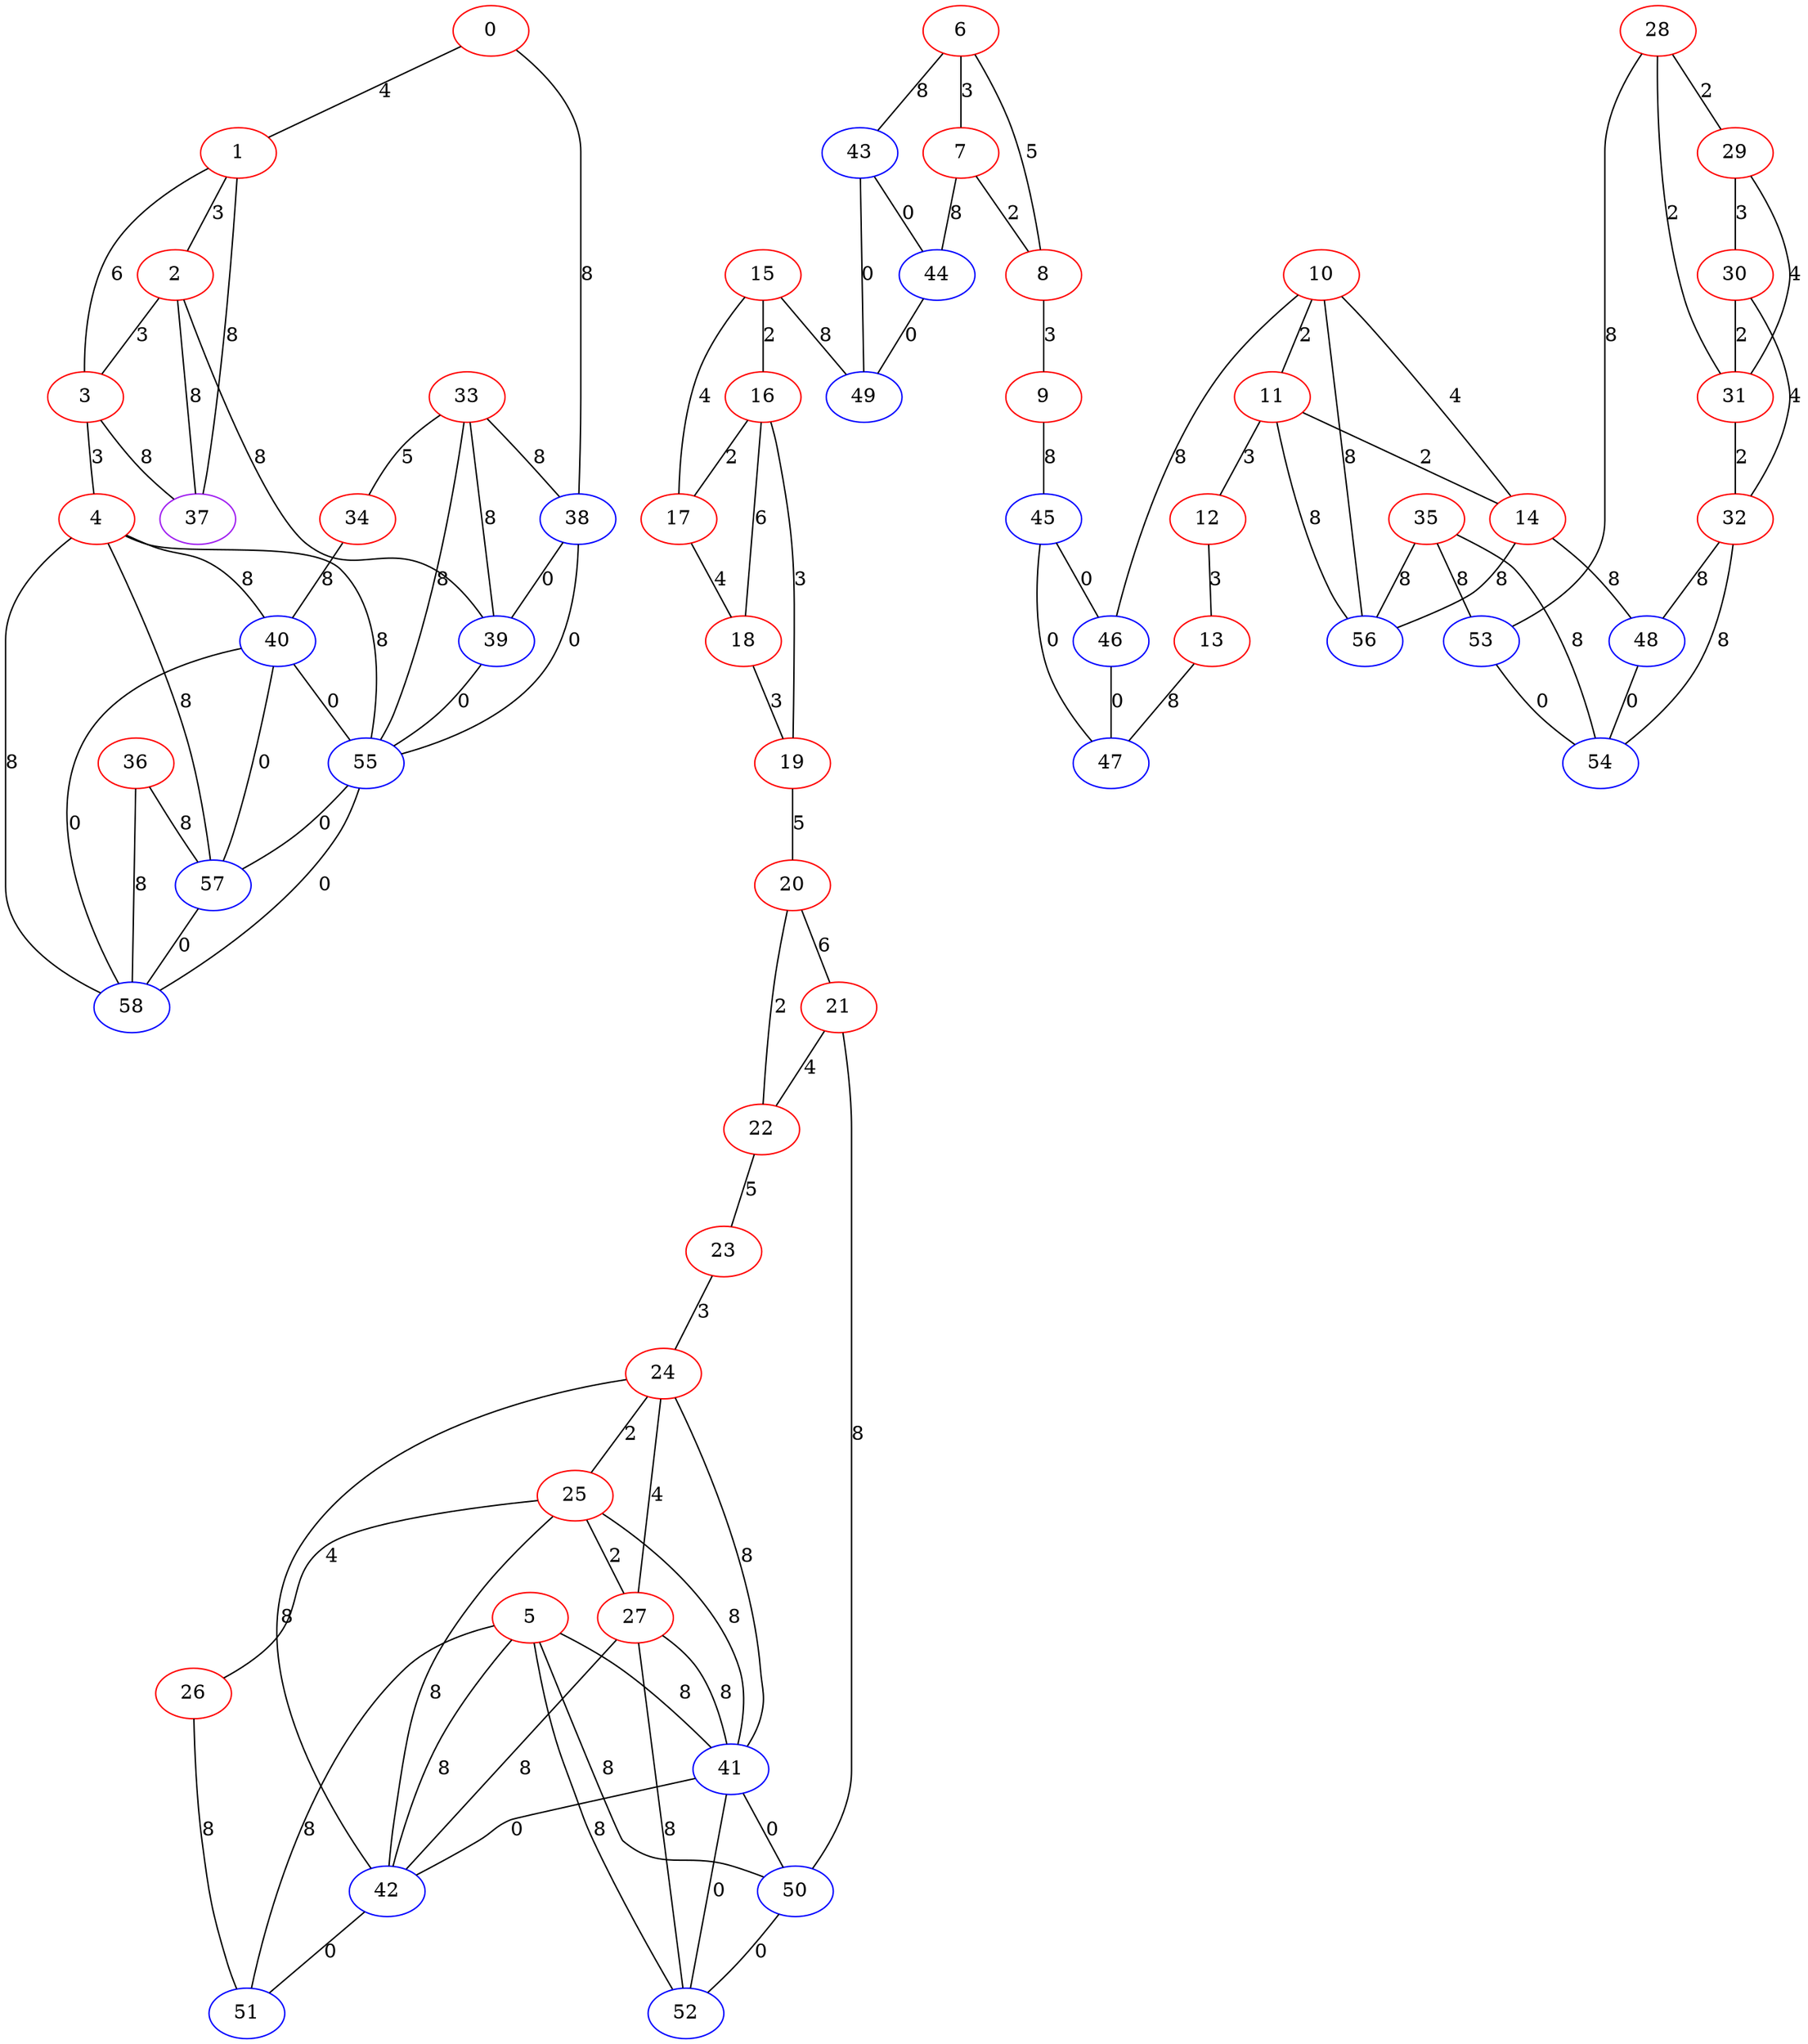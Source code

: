 graph "" {
0 [color=red, weight=1];
1 [color=red, weight=1];
2 [color=red, weight=1];
3 [color=red, weight=1];
4 [color=red, weight=1];
5 [color=red, weight=1];
6 [color=red, weight=1];
7 [color=red, weight=1];
8 [color=red, weight=1];
9 [color=red, weight=1];
10 [color=red, weight=1];
11 [color=red, weight=1];
12 [color=red, weight=1];
13 [color=red, weight=1];
14 [color=red, weight=1];
15 [color=red, weight=1];
16 [color=red, weight=1];
17 [color=red, weight=1];
18 [color=red, weight=1];
19 [color=red, weight=1];
20 [color=red, weight=1];
21 [color=red, weight=1];
22 [color=red, weight=1];
23 [color=red, weight=1];
24 [color=red, weight=1];
25 [color=red, weight=1];
26 [color=red, weight=1];
27 [color=red, weight=1];
28 [color=red, weight=1];
29 [color=red, weight=1];
30 [color=red, weight=1];
31 [color=red, weight=1];
32 [color=red, weight=1];
33 [color=red, weight=1];
34 [color=red, weight=1];
35 [color=red, weight=1];
36 [color=red, weight=1];
37 [color=purple, weight=4];
38 [color=blue, weight=3];
39 [color=blue, weight=3];
40 [color=blue, weight=3];
41 [color=blue, weight=3];
42 [color=blue, weight=3];
43 [color=blue, weight=3];
44 [color=blue, weight=3];
45 [color=blue, weight=3];
46 [color=blue, weight=3];
47 [color=blue, weight=3];
48 [color=blue, weight=3];
49 [color=blue, weight=3];
50 [color=blue, weight=3];
51 [color=blue, weight=3];
52 [color=blue, weight=3];
53 [color=blue, weight=3];
54 [color=blue, weight=3];
55 [color=blue, weight=3];
56 [color=blue, weight=3];
57 [color=blue, weight=3];
58 [color=blue, weight=3];
0 -- 1  [key=0, label=4];
0 -- 38  [key=0, label=8];
1 -- 2  [key=0, label=3];
1 -- 3  [key=0, label=6];
1 -- 37  [key=0, label=8];
2 -- 3  [key=0, label=3];
2 -- 37  [key=0, label=8];
2 -- 39  [key=0, label=8];
3 -- 4  [key=0, label=3];
3 -- 37  [key=0, label=8];
4 -- 40  [key=0, label=8];
4 -- 57  [key=0, label=8];
4 -- 58  [key=0, label=8];
4 -- 55  [key=0, label=8];
5 -- 41  [key=0, label=8];
5 -- 42  [key=0, label=8];
5 -- 51  [key=0, label=8];
5 -- 52  [key=0, label=8];
5 -- 50  [key=0, label=8];
6 -- 8  [key=0, label=5];
6 -- 43  [key=0, label=8];
6 -- 7  [key=0, label=3];
7 -- 8  [key=0, label=2];
7 -- 44  [key=0, label=8];
8 -- 9  [key=0, label=3];
9 -- 45  [key=0, label=8];
10 -- 56  [key=0, label=8];
10 -- 11  [key=0, label=2];
10 -- 46  [key=0, label=8];
10 -- 14  [key=0, label=4];
11 -- 56  [key=0, label=8];
11 -- 12  [key=0, label=3];
11 -- 14  [key=0, label=2];
12 -- 13  [key=0, label=3];
13 -- 47  [key=0, label=8];
14 -- 48  [key=0, label=8];
14 -- 56  [key=0, label=8];
15 -- 16  [key=0, label=2];
15 -- 17  [key=0, label=4];
15 -- 49  [key=0, label=8];
16 -- 17  [key=0, label=2];
16 -- 18  [key=0, label=6];
16 -- 19  [key=0, label=3];
17 -- 18  [key=0, label=4];
18 -- 19  [key=0, label=3];
19 -- 20  [key=0, label=5];
20 -- 21  [key=0, label=6];
20 -- 22  [key=0, label=2];
21 -- 50  [key=0, label=8];
21 -- 22  [key=0, label=4];
22 -- 23  [key=0, label=5];
23 -- 24  [key=0, label=3];
24 -- 25  [key=0, label=2];
24 -- 42  [key=0, label=8];
24 -- 27  [key=0, label=4];
24 -- 41  [key=0, label=8];
25 -- 41  [key=0, label=8];
25 -- 26  [key=0, label=4];
25 -- 27  [key=0, label=2];
25 -- 42  [key=0, label=8];
26 -- 51  [key=0, label=8];
27 -- 42  [key=0, label=8];
27 -- 52  [key=0, label=8];
27 -- 41  [key=0, label=8];
28 -- 53  [key=0, label=8];
28 -- 29  [key=0, label=2];
28 -- 31  [key=0, label=2];
29 -- 30  [key=0, label=3];
29 -- 31  [key=0, label=4];
30 -- 32  [key=0, label=4];
30 -- 31  [key=0, label=2];
31 -- 32  [key=0, label=2];
32 -- 48  [key=0, label=8];
32 -- 54  [key=0, label=8];
33 -- 34  [key=0, label=5];
33 -- 55  [key=0, label=8];
33 -- 38  [key=0, label=8];
33 -- 39  [key=0, label=8];
34 -- 40  [key=0, label=8];
35 -- 56  [key=0, label=8];
35 -- 53  [key=0, label=8];
35 -- 54  [key=0, label=8];
36 -- 57  [key=0, label=8];
36 -- 58  [key=0, label=8];
38 -- 55  [key=0, label=0];
38 -- 39  [key=0, label=0];
39 -- 55  [key=0, label=0];
40 -- 57  [key=0, label=0];
40 -- 58  [key=0, label=0];
40 -- 55  [key=0, label=0];
41 -- 42  [key=0, label=0];
41 -- 50  [key=0, label=0];
41 -- 52  [key=0, label=0];
42 -- 51  [key=0, label=0];
43 -- 49  [key=0, label=0];
43 -- 44  [key=0, label=0];
44 -- 49  [key=0, label=0];
45 -- 46  [key=0, label=0];
45 -- 47  [key=0, label=0];
46 -- 47  [key=0, label=0];
48 -- 54  [key=0, label=0];
50 -- 52  [key=0, label=0];
53 -- 54  [key=0, label=0];
55 -- 57  [key=0, label=0];
55 -- 58  [key=0, label=0];
57 -- 58  [key=0, label=0];
}
